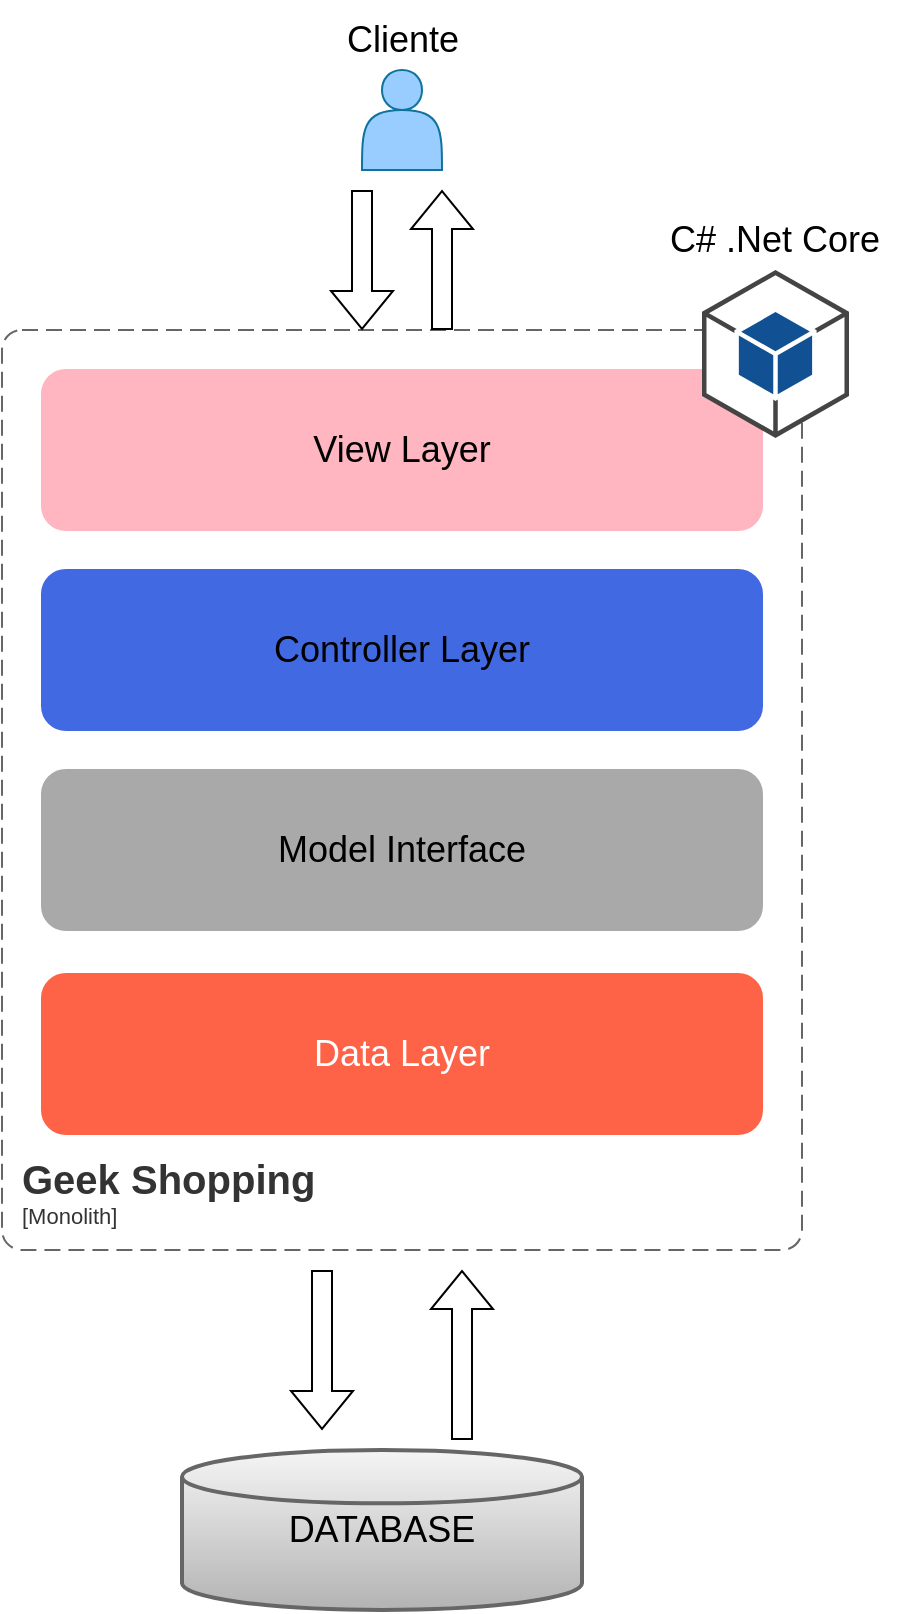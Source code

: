 <mxfile version="24.8.6">
  <diagram name="Página-1" id="ZYrXFXTMh5Co8lFkQm1W">
    <mxGraphModel dx="1517" dy="1969" grid="1" gridSize="10" guides="1" tooltips="1" connect="1" arrows="1" fold="1" page="1" pageScale="1" pageWidth="827" pageHeight="1169" math="0" shadow="0">
      <root>
        <mxCell id="0" />
        <mxCell id="1" parent="0" />
        <object placeholders="1" c4Name="Geek Shopping" c4Type="ContainerScopeBoundary" c4Application="Monolith" label="&lt;font style=&quot;font-size:20px&quot;&gt;&lt;b&gt;&lt;div style=&quot;text-align: left&quot;&gt;%c4Name%&lt;/div&gt;&lt;/b&gt;&lt;/font&gt;&lt;div style=&quot;text-align: left&quot;&gt;[%c4Application%]&lt;/div&gt;" id="eIzoueygHuHwb89tyksf-1">
          <mxCell style="rounded=1;fontSize=11;whiteSpace=wrap;html=1;dashed=1;arcSize=20;fillColor=none;strokeColor=#666666;fontColor=#333333;labelBackgroundColor=none;align=left;verticalAlign=bottom;labelBorderColor=none;spacingTop=0;spacing=10;dashPattern=8 4;metaEdit=1;rotatable=0;perimeter=rectanglePerimeter;noLabel=0;labelPadding=0;allowArrows=0;connectable=0;expand=0;recursiveResize=0;editable=1;pointerEvents=0;absoluteArcSize=1;points=[[0.25,0,0],[0.5,0,0],[0.75,0,0],[1,0.25,0],[1,0.5,0],[1,0.75,0],[0.75,1,0],[0.5,1,0],[0.25,1,0],[0,0.75,0],[0,0.5,0],[0,0.25,0]];" vertex="1" parent="1">
            <mxGeometry x="140" y="160" width="400" height="460" as="geometry" />
          </mxCell>
        </object>
        <mxCell id="eIzoueygHuHwb89tyksf-3" value="" style="shape=actor;whiteSpace=wrap;html=1;fillColor=#99CCFF;strokeColor=#10739e;" vertex="1" parent="1">
          <mxGeometry x="320" y="30" width="40" height="50" as="geometry" />
        </mxCell>
        <mxCell id="eIzoueygHuHwb89tyksf-4" value="&lt;font style=&quot;font-size: 18px;&quot;&gt;Cliente&lt;/font&gt;" style="text;html=1;align=center;verticalAlign=middle;resizable=0;points=[];autosize=1;strokeColor=none;fillColor=none;" vertex="1" parent="1">
          <mxGeometry x="300" y="-5" width="80" height="40" as="geometry" />
        </mxCell>
        <mxCell id="eIzoueygHuHwb89tyksf-5" value="&lt;font style=&quot;font-size: 18px;&quot;&gt;View Layer&lt;/font&gt;" style="rounded=1;whiteSpace=wrap;html=1;fillColor=#FFB6C1;strokeColor=#FFB6C1;fontColor=#000000;" vertex="1" parent="1">
          <mxGeometry x="160" y="180" width="360" height="80" as="geometry" />
        </mxCell>
        <mxCell id="eIzoueygHuHwb89tyksf-8" value="&lt;font style=&quot;font-size: 18px;&quot;&gt;Controller Layer&lt;/font&gt;" style="rounded=1;whiteSpace=wrap;html=1;fillColor=#4169e1;strokeColor=#4169e1;" vertex="1" parent="1">
          <mxGeometry x="160" y="280" width="360" height="80" as="geometry" />
        </mxCell>
        <mxCell id="eIzoueygHuHwb89tyksf-9" value="&lt;font style=&quot;font-size: 18px;&quot;&gt;Model Interface&lt;/font&gt;" style="rounded=1;whiteSpace=wrap;html=1;fillColor=#A9A9A9;strokeColor=#A9A9A9;" vertex="1" parent="1">
          <mxGeometry x="160" y="380" width="360" height="80" as="geometry" />
        </mxCell>
        <mxCell id="eIzoueygHuHwb89tyksf-12" value="" style="shape=flexArrow;endArrow=classic;html=1;rounded=0;" edge="1" parent="1">
          <mxGeometry width="50" height="50" relative="1" as="geometry">
            <mxPoint x="370" y="715" as="sourcePoint" />
            <mxPoint x="370" y="630" as="targetPoint" />
          </mxGeometry>
        </mxCell>
        <mxCell id="eIzoueygHuHwb89tyksf-14" value="" style="shape=flexArrow;endArrow=classic;html=1;rounded=0;" edge="1" parent="1">
          <mxGeometry width="50" height="50" relative="1" as="geometry">
            <mxPoint x="300" y="630" as="sourcePoint" />
            <mxPoint x="300" y="710" as="targetPoint" />
          </mxGeometry>
        </mxCell>
        <mxCell id="eIzoueygHuHwb89tyksf-10" value="&lt;font style=&quot;font-size: 18px;&quot;&gt;DATABASE&lt;/font&gt;" style="strokeWidth=2;html=1;shape=mxgraph.flowchart.database;whiteSpace=wrap;fillColor=#f5f5f5;gradientColor=#b3b3b3;strokeColor=#666666;" vertex="1" parent="1">
          <mxGeometry x="230" y="720" width="200" height="80" as="geometry" />
        </mxCell>
        <mxCell id="eIzoueygHuHwb89tyksf-20" value="" style="shape=image;html=1;verticalAlign=top;verticalLabelPosition=bottom;labelBackgroundColor=#ffffff;imageAspect=0;aspect=fixed;image=https://cdn3.iconfinder.com/data/icons/drifting/Me.png" vertex="1" parent="1">
          <mxGeometry x="360" y="690" width="64" height="64" as="geometry" />
        </mxCell>
        <mxCell id="eIzoueygHuHwb89tyksf-21" value="" style="shape=flexArrow;endArrow=classic;html=1;rounded=0;" edge="1" parent="1">
          <mxGeometry width="50" height="50" relative="1" as="geometry">
            <mxPoint x="360" y="160" as="sourcePoint" />
            <mxPoint x="360" y="90" as="targetPoint" />
          </mxGeometry>
        </mxCell>
        <mxCell id="eIzoueygHuHwb89tyksf-23" value="" style="shape=flexArrow;endArrow=classic;html=1;rounded=0;" edge="1" parent="1">
          <mxGeometry width="50" height="50" relative="1" as="geometry">
            <mxPoint x="320" y="90" as="sourcePoint" />
            <mxPoint x="320" y="160" as="targetPoint" />
          </mxGeometry>
        </mxCell>
        <mxCell id="eIzoueygHuHwb89tyksf-25" value="" style="outlineConnect=0;dashed=0;verticalLabelPosition=bottom;verticalAlign=top;align=center;html=1;shape=mxgraph.aws3.android;fillColor=#115193;gradientColor=none;" vertex="1" parent="1">
          <mxGeometry x="490" y="130" width="73.5" height="84" as="geometry" />
        </mxCell>
        <mxCell id="eIzoueygHuHwb89tyksf-26" value="&lt;font style=&quot;font-size: 18px;&quot;&gt;C# .Net Core&lt;/font&gt;" style="text;html=1;align=center;verticalAlign=middle;whiteSpace=wrap;rounded=0;" vertex="1" parent="1">
          <mxGeometry x="460.13" y="100" width="133.25" height="30" as="geometry" />
        </mxCell>
        <mxCell id="eIzoueygHuHwb89tyksf-28" value="&lt;font style=&quot;font-size: 18px;&quot;&gt;Data Layer&lt;/font&gt;" style="rounded=1;whiteSpace=wrap;html=1;fillColor=#ff6347;strokeColor=#ff6347;fillStyle=auto;fontColor=#ffffff;" vertex="1" parent="1">
          <mxGeometry x="160" y="482" width="360" height="80" as="geometry" />
        </mxCell>
      </root>
    </mxGraphModel>
  </diagram>
</mxfile>
